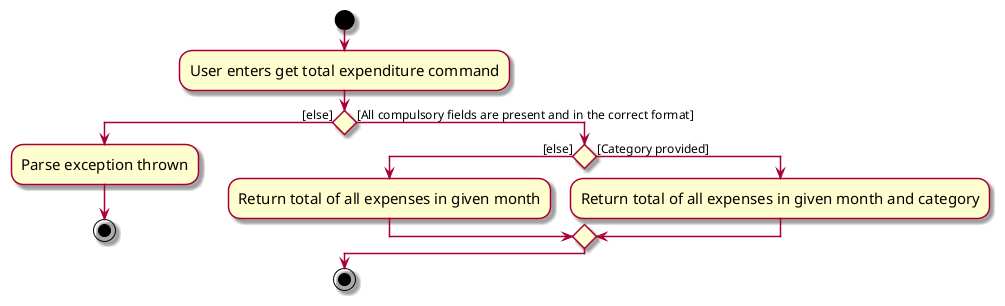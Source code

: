 @startuml
skin rose
skinparam ActivityFontSize 15
skinparam ArrowFontSize 12

start
:User enters get total expenditure command;
if () then ([else])
  :Parse exception thrown;
  stop
else ([All compulsory fields are present and in the correct format])
  if () then ([else])
    :Return total of all expenses in given month;
  else ([Category provided])
    :Return total of all expenses in given month and category;
  endif
endif
stop

@enduml
